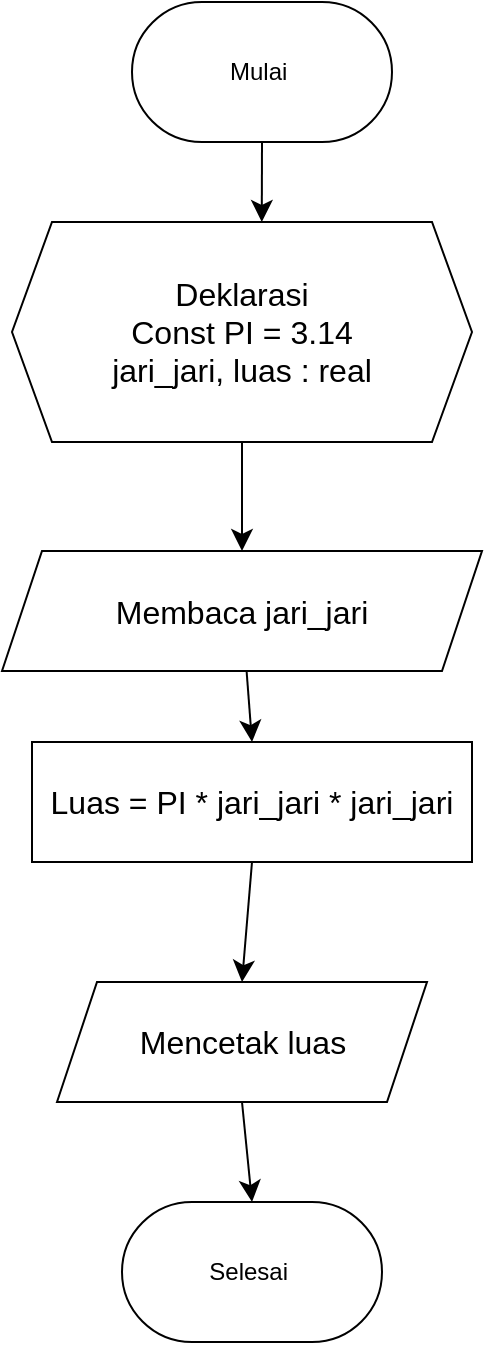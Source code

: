 <mxfile version="22.0.8" type="github">
  <diagram id="C5RBs43oDa-KdzZeNtuy" name="Page-1">
    <mxGraphModel dx="399" dy="654" grid="1" gridSize="10" guides="1" tooltips="1" connect="1" arrows="1" fold="1" page="1" pageScale="1" pageWidth="827" pageHeight="1169" math="0" shadow="0">
      <root>
        <mxCell id="WIyWlLk6GJQsqaUBKTNV-0" />
        <mxCell id="WIyWlLk6GJQsqaUBKTNV-1" parent="WIyWlLk6GJQsqaUBKTNV-0" />
        <mxCell id="WIyWlLk6GJQsqaUBKTNV-12" value="Mulai&amp;nbsp;" style="rounded=1;whiteSpace=wrap;html=1;fontSize=12;glass=0;strokeWidth=1;shadow=0;arcSize=50;" parent="WIyWlLk6GJQsqaUBKTNV-1" vertex="1">
          <mxGeometry x="320" y="280" width="130" height="70" as="geometry" />
        </mxCell>
        <mxCell id="SGmzPhJr76Bn6WqX7SM_-0" value="Selesai&amp;nbsp;" style="rounded=1;whiteSpace=wrap;html=1;fontSize=12;glass=0;strokeWidth=1;shadow=0;arcSize=50;" parent="WIyWlLk6GJQsqaUBKTNV-1" vertex="1">
          <mxGeometry x="315" y="880" width="130" height="70" as="geometry" />
        </mxCell>
        <mxCell id="lZG7lo-2y9LWMtWMYHFy-1" value="Membaca jari_jari" style="shape=parallelogram;perimeter=parallelogramPerimeter;whiteSpace=wrap;html=1;fixedSize=1;fontSize=16;" parent="WIyWlLk6GJQsqaUBKTNV-1" vertex="1">
          <mxGeometry x="255" y="554.5" width="240" height="60" as="geometry" />
        </mxCell>
        <mxCell id="lZG7lo-2y9LWMtWMYHFy-2" value="Luas = PI * jari_jari * jari_jari" style="whiteSpace=wrap;html=1;fontSize=16;" parent="WIyWlLk6GJQsqaUBKTNV-1" vertex="1">
          <mxGeometry x="270" y="650" width="220" height="60" as="geometry" />
        </mxCell>
        <mxCell id="lZG7lo-2y9LWMtWMYHFy-4" value="Mencetak luas" style="shape=parallelogram;perimeter=parallelogramPerimeter;whiteSpace=wrap;html=1;fixedSize=1;fontSize=16;" parent="WIyWlLk6GJQsqaUBKTNV-1" vertex="1">
          <mxGeometry x="282.5" y="770" width="185" height="60" as="geometry" />
        </mxCell>
        <mxCell id="lZG7lo-2y9LWMtWMYHFy-0" value="Deklarasi&lt;br&gt;Const PI = 3.14&lt;br&gt;jari_jari, luas : real" style="shape=hexagon;perimeter=hexagonPerimeter2;whiteSpace=wrap;html=1;fixedSize=1;fontSize=16;" parent="WIyWlLk6GJQsqaUBKTNV-1" vertex="1">
          <mxGeometry x="260" y="390" width="230" height="110" as="geometry" />
        </mxCell>
        <mxCell id="kH20pNDItIl4qjfHX1mA-0" value="" style="edgeStyle=none;orthogonalLoop=1;jettySize=auto;html=1;rounded=0;fontSize=12;startSize=8;endSize=8;curved=1;entryX=0.543;entryY=0;entryDx=0;entryDy=0;entryPerimeter=0;exitX=0.5;exitY=1;exitDx=0;exitDy=0;" edge="1" parent="WIyWlLk6GJQsqaUBKTNV-1" source="WIyWlLk6GJQsqaUBKTNV-12" target="lZG7lo-2y9LWMtWMYHFy-0">
          <mxGeometry width="140" relative="1" as="geometry">
            <mxPoint x="380" y="340" as="sourcePoint" />
            <mxPoint x="380" y="400" as="targetPoint" />
            <Array as="points" />
          </mxGeometry>
        </mxCell>
        <mxCell id="kH20pNDItIl4qjfHX1mA-1" value="" style="edgeStyle=none;orthogonalLoop=1;jettySize=auto;html=1;rounded=0;fontSize=12;startSize=8;endSize=8;curved=1;entryX=0.5;entryY=0;entryDx=0;entryDy=0;exitX=0.5;exitY=1;exitDx=0;exitDy=0;" edge="1" parent="WIyWlLk6GJQsqaUBKTNV-1" source="lZG7lo-2y9LWMtWMYHFy-0" target="lZG7lo-2y9LWMtWMYHFy-1">
          <mxGeometry width="140" relative="1" as="geometry">
            <mxPoint x="340" y="430" as="sourcePoint" />
            <mxPoint x="480" y="430" as="targetPoint" />
            <Array as="points" />
          </mxGeometry>
        </mxCell>
        <mxCell id="kH20pNDItIl4qjfHX1mA-2" value="" style="edgeStyle=none;orthogonalLoop=1;jettySize=auto;html=1;rounded=0;fontSize=12;startSize=8;endSize=8;curved=1;entryX=0.5;entryY=0;entryDx=0;entryDy=0;" edge="1" parent="WIyWlLk6GJQsqaUBKTNV-1" source="lZG7lo-2y9LWMtWMYHFy-1" target="lZG7lo-2y9LWMtWMYHFy-2">
          <mxGeometry width="140" relative="1" as="geometry">
            <mxPoint x="330" y="510" as="sourcePoint" />
            <mxPoint x="470" y="510" as="targetPoint" />
            <Array as="points" />
          </mxGeometry>
        </mxCell>
        <mxCell id="kH20pNDItIl4qjfHX1mA-4" value="" style="edgeStyle=none;orthogonalLoop=1;jettySize=auto;html=1;rounded=0;fontSize=12;startSize=8;endSize=8;curved=1;entryX=0.5;entryY=0;entryDx=0;entryDy=0;exitX=0.5;exitY=1;exitDx=0;exitDy=0;" edge="1" parent="WIyWlLk6GJQsqaUBKTNV-1" source="lZG7lo-2y9LWMtWMYHFy-4" target="SGmzPhJr76Bn6WqX7SM_-0">
          <mxGeometry width="140" relative="1" as="geometry">
            <mxPoint x="310" y="680" as="sourcePoint" />
            <mxPoint x="450" y="680" as="targetPoint" />
            <Array as="points" />
          </mxGeometry>
        </mxCell>
        <mxCell id="kH20pNDItIl4qjfHX1mA-5" value="" style="edgeStyle=none;orthogonalLoop=1;jettySize=auto;html=1;rounded=0;fontSize=12;startSize=8;endSize=8;curved=1;entryX=0.5;entryY=0;entryDx=0;entryDy=0;exitX=0.5;exitY=1;exitDx=0;exitDy=0;" edge="1" parent="WIyWlLk6GJQsqaUBKTNV-1" source="lZG7lo-2y9LWMtWMYHFy-2" target="lZG7lo-2y9LWMtWMYHFy-4">
          <mxGeometry width="140" relative="1" as="geometry">
            <mxPoint x="349" y="640" as="sourcePoint" />
            <mxPoint x="424.0" y="740" as="targetPoint" />
            <Array as="points" />
          </mxGeometry>
        </mxCell>
      </root>
    </mxGraphModel>
  </diagram>
</mxfile>

